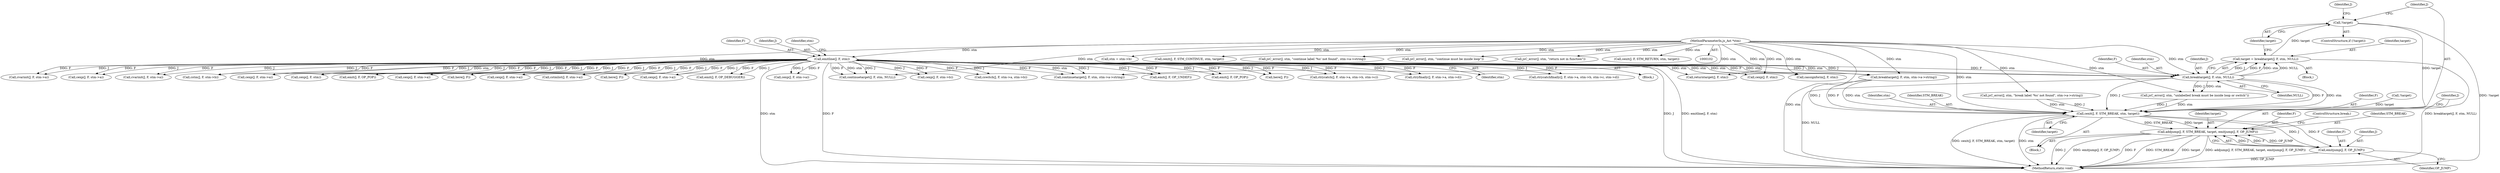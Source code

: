 digraph "0_ghostscript_5008105780c0b0182ea6eda83ad5598f225be3ee@pointer" {
"1000592" [label="(Call,!target)"];
"1000584" [label="(Call,target = breaktarget(J, F, stm, NULL))"];
"1000586" [label="(Call,breaktarget(J, F, stm, NULL))"];
"1000111" [label="(Call,emitline(J, F, stm))"];
"1000104" [label="(MethodParameterIn,js_Ast *stm)"];
"1000598" [label="(Call,cexit(J, F, STM_BREAK, stm, target))"];
"1000604" [label="(Call,addjump(J, F, STM_BREAK, target, emitjump(J, F, OP_JUMP)))"];
"1000609" [label="(Call,emitjump(J, F, OP_JUMP))"];
"1000561" [label="(Call,breaktarget(J, F, stm, stm->a->string))"];
"1000647" [label="(Call,continuetarget(J, F, stm, NULL))"];
"1000607" [label="(Identifier,STM_BREAK)"];
"1000513" [label="(Call,cstm(J, F, stm->b))"];
"1000600" [label="(Identifier,F)"];
"1000104" [label="(MethodParameterIn,js_Ast *stm)"];
"1000414" [label="(Call,cexp(J, F, stm->b))"];
"1000492" [label="(Call,cswitch(J, F, stm->a, stm->b))"];
"1000590" [label="(Identifier,NULL)"];
"1000588" [label="(Identifier,F)"];
"1000622" [label="(Call,continuetarget(J, F, stm, stm->a->string))"];
"1000687" [label="(Call,emit(J, F, OP_UNDEF))"];
"1000693" [label="(Call,returntarget(J, F, stm))"];
"1000584" [label="(Call,target = breaktarget(J, F, stm, NULL))"];
"1000583" [label="(Block,)"];
"1000819" [label="(Call,cexp(J, F, stm))"];
"1000815" [label="(Call,emit(J, F, OP_POP))"];
"1000611" [label="(Identifier,F)"];
"1000225" [label="(Call,here(J, F))"];
"1000779" [label="(Call,ctrycatch(J, F, stm->a, stm->b, stm->c))"];
"1000793" [label="(Call,ctryfinally(J, F, stm->a, stm->d))"];
"1000610" [label="(Identifier,J)"];
"1000589" [label="(Identifier,stm)"];
"1000114" [label="(Identifier,stm)"];
"1000113" [label="(Identifier,F)"];
"1000525" [label="(Call,stm = stm->b)"];
"1000604" [label="(Call,addjump(J, F, STM_BREAK, target, emitjump(J, F, OP_JUMP)))"];
"1000834" [label="(MethodReturn,static void)"];
"1000112" [label="(Identifier,J)"];
"1000763" [label="(Call,ctrycatchfinally(J, F, stm->a, stm->b, stm->c, stm->d))"];
"1000105" [label="(Block,)"];
"1000146" [label="(Call,cvarinit(J, F, stm->a))"];
"1000716" [label="(Call,cexp(J, F, stm->a))"];
"1000659" [label="(Call,cexit(J, F, STM_CONTINUE, stm, target))"];
"1000585" [label="(Identifier,target)"];
"1000314" [label="(Call,cvarinit(J, F, stm->a))"];
"1000608" [label="(Identifier,target)"];
"1000593" [label="(Identifier,target)"];
"1000598" [label="(Call,cexit(J, F, STM_BREAK, stm, target))"];
"1000634" [label="(Call,jsC_error(J, stm, \"continue label '%s' not found\", stm->a->string))"];
"1000199" [label="(Call,cexp(J, F, stm->a))"];
"1000603" [label="(Identifier,target)"];
"1000825" [label="(Call,cexp(J, F, stm))"];
"1000571" [label="(Call,!target)"];
"1000605" [label="(Identifier,J)"];
"1000111" [label="(Call,emitline(J, F, stm))"];
"1000609" [label="(Call,emitjump(J, F, OP_JUMP))"];
"1000586" [label="(Call,breaktarget(J, F, stm, NULL))"];
"1000655" [label="(Call,jsC_error(J, stm, \"continue must be inside loop\"))"];
"1000136" [label="(Call,emit(J, F, OP_POP))"];
"1000606" [label="(Identifier,F)"];
"1000573" [label="(Call,jsC_error(J, stm, \"break label '%s' not found\", stm->a->string))"];
"1000599" [label="(Identifier,J)"];
"1000591" [label="(ControlStructure,if (!target))"];
"1000119" [label="(Block,)"];
"1000159" [label="(Call,cexp(J, F, stm->a))"];
"1000264" [label="(Call,here(J, F))"];
"1000117" [label="(Identifier,stm)"];
"1000592" [label="(Call,!target)"];
"1000587" [label="(Identifier,J)"];
"1000680" [label="(Call,cexp(J, F, stm->a))"];
"1000123" [label="(Call,cstmlist(J, F, stm->a))"];
"1000700" [label="(Call,jsC_error(J, stm, \"return not in function\"))"];
"1000704" [label="(Call,cexit(J, F, STM_RETURN, stm, target))"];
"1000602" [label="(Identifier,stm)"];
"1000601" [label="(Identifier,STM_BREAK)"];
"1000595" [label="(Identifier,J)"];
"1000613" [label="(ControlStructure,break;)"];
"1000594" [label="(Call,jsC_error(J, stm, \"unlabelled break must be inside loop or switch\"))"];
"1000339" [label="(Call,here(J, F))"];
"1000327" [label="(Call,cexp(J, F, stm->a))"];
"1000612" [label="(Identifier,OP_JUMP)"];
"1000804" [label="(Call,emit(J, F, OP_DEBUGGER))"];
"1000728" [label="(Call,cexp(J, F, stm->a))"];
"1000440" [label="(Call,cassignforin(J, F, stm))"];
"1000592" -> "1000591"  [label="AST: "];
"1000592" -> "1000593"  [label="CFG: "];
"1000593" -> "1000592"  [label="AST: "];
"1000595" -> "1000592"  [label="CFG: "];
"1000599" -> "1000592"  [label="CFG: "];
"1000592" -> "1000834"  [label="DDG: !target"];
"1000584" -> "1000592"  [label="DDG: target"];
"1000592" -> "1000598"  [label="DDG: target"];
"1000584" -> "1000583"  [label="AST: "];
"1000584" -> "1000586"  [label="CFG: "];
"1000585" -> "1000584"  [label="AST: "];
"1000586" -> "1000584"  [label="AST: "];
"1000593" -> "1000584"  [label="CFG: "];
"1000584" -> "1000834"  [label="DDG: breaktarget(J, F, stm, NULL)"];
"1000586" -> "1000584"  [label="DDG: J"];
"1000586" -> "1000584"  [label="DDG: F"];
"1000586" -> "1000584"  [label="DDG: stm"];
"1000586" -> "1000584"  [label="DDG: NULL"];
"1000586" -> "1000590"  [label="CFG: "];
"1000587" -> "1000586"  [label="AST: "];
"1000588" -> "1000586"  [label="AST: "];
"1000589" -> "1000586"  [label="AST: "];
"1000590" -> "1000586"  [label="AST: "];
"1000586" -> "1000834"  [label="DDG: NULL"];
"1000111" -> "1000586"  [label="DDG: J"];
"1000111" -> "1000586"  [label="DDG: F"];
"1000111" -> "1000586"  [label="DDG: stm"];
"1000104" -> "1000586"  [label="DDG: stm"];
"1000586" -> "1000594"  [label="DDG: J"];
"1000586" -> "1000594"  [label="DDG: stm"];
"1000586" -> "1000598"  [label="DDG: J"];
"1000586" -> "1000598"  [label="DDG: F"];
"1000586" -> "1000598"  [label="DDG: stm"];
"1000111" -> "1000105"  [label="AST: "];
"1000111" -> "1000114"  [label="CFG: "];
"1000112" -> "1000111"  [label="AST: "];
"1000113" -> "1000111"  [label="AST: "];
"1000114" -> "1000111"  [label="AST: "];
"1000117" -> "1000111"  [label="CFG: "];
"1000111" -> "1000834"  [label="DDG: stm"];
"1000111" -> "1000834"  [label="DDG: J"];
"1000111" -> "1000834"  [label="DDG: F"];
"1000111" -> "1000834"  [label="DDG: emitline(J, F, stm)"];
"1000104" -> "1000111"  [label="DDG: stm"];
"1000111" -> "1000123"  [label="DDG: J"];
"1000111" -> "1000123"  [label="DDG: F"];
"1000111" -> "1000136"  [label="DDG: J"];
"1000111" -> "1000136"  [label="DDG: F"];
"1000111" -> "1000146"  [label="DDG: J"];
"1000111" -> "1000146"  [label="DDG: F"];
"1000111" -> "1000159"  [label="DDG: J"];
"1000111" -> "1000159"  [label="DDG: F"];
"1000111" -> "1000199"  [label="DDG: J"];
"1000111" -> "1000199"  [label="DDG: F"];
"1000111" -> "1000225"  [label="DDG: J"];
"1000111" -> "1000225"  [label="DDG: F"];
"1000111" -> "1000264"  [label="DDG: J"];
"1000111" -> "1000264"  [label="DDG: F"];
"1000111" -> "1000314"  [label="DDG: J"];
"1000111" -> "1000314"  [label="DDG: F"];
"1000111" -> "1000327"  [label="DDG: J"];
"1000111" -> "1000327"  [label="DDG: F"];
"1000111" -> "1000339"  [label="DDG: J"];
"1000111" -> "1000339"  [label="DDG: F"];
"1000111" -> "1000414"  [label="DDG: J"];
"1000111" -> "1000414"  [label="DDG: F"];
"1000111" -> "1000440"  [label="DDG: stm"];
"1000111" -> "1000492"  [label="DDG: J"];
"1000111" -> "1000492"  [label="DDG: F"];
"1000111" -> "1000513"  [label="DDG: J"];
"1000111" -> "1000513"  [label="DDG: F"];
"1000111" -> "1000561"  [label="DDG: J"];
"1000111" -> "1000561"  [label="DDG: F"];
"1000111" -> "1000561"  [label="DDG: stm"];
"1000111" -> "1000622"  [label="DDG: J"];
"1000111" -> "1000622"  [label="DDG: F"];
"1000111" -> "1000622"  [label="DDG: stm"];
"1000111" -> "1000647"  [label="DDG: J"];
"1000111" -> "1000647"  [label="DDG: F"];
"1000111" -> "1000647"  [label="DDG: stm"];
"1000111" -> "1000680"  [label="DDG: J"];
"1000111" -> "1000680"  [label="DDG: F"];
"1000111" -> "1000687"  [label="DDG: J"];
"1000111" -> "1000687"  [label="DDG: F"];
"1000111" -> "1000693"  [label="DDG: stm"];
"1000111" -> "1000716"  [label="DDG: J"];
"1000111" -> "1000716"  [label="DDG: F"];
"1000111" -> "1000728"  [label="DDG: J"];
"1000111" -> "1000728"  [label="DDG: F"];
"1000111" -> "1000763"  [label="DDG: J"];
"1000111" -> "1000763"  [label="DDG: F"];
"1000111" -> "1000779"  [label="DDG: J"];
"1000111" -> "1000779"  [label="DDG: F"];
"1000111" -> "1000793"  [label="DDG: J"];
"1000111" -> "1000793"  [label="DDG: F"];
"1000111" -> "1000804"  [label="DDG: J"];
"1000111" -> "1000804"  [label="DDG: F"];
"1000111" -> "1000815"  [label="DDG: J"];
"1000111" -> "1000815"  [label="DDG: F"];
"1000111" -> "1000819"  [label="DDG: stm"];
"1000111" -> "1000825"  [label="DDG: J"];
"1000111" -> "1000825"  [label="DDG: F"];
"1000111" -> "1000825"  [label="DDG: stm"];
"1000104" -> "1000102"  [label="AST: "];
"1000104" -> "1000834"  [label="DDG: stm"];
"1000104" -> "1000440"  [label="DDG: stm"];
"1000104" -> "1000525"  [label="DDG: stm"];
"1000104" -> "1000561"  [label="DDG: stm"];
"1000104" -> "1000573"  [label="DDG: stm"];
"1000104" -> "1000594"  [label="DDG: stm"];
"1000104" -> "1000598"  [label="DDG: stm"];
"1000104" -> "1000622"  [label="DDG: stm"];
"1000104" -> "1000634"  [label="DDG: stm"];
"1000104" -> "1000647"  [label="DDG: stm"];
"1000104" -> "1000655"  [label="DDG: stm"];
"1000104" -> "1000659"  [label="DDG: stm"];
"1000104" -> "1000693"  [label="DDG: stm"];
"1000104" -> "1000700"  [label="DDG: stm"];
"1000104" -> "1000704"  [label="DDG: stm"];
"1000104" -> "1000819"  [label="DDG: stm"];
"1000104" -> "1000825"  [label="DDG: stm"];
"1000598" -> "1000119"  [label="AST: "];
"1000598" -> "1000603"  [label="CFG: "];
"1000599" -> "1000598"  [label="AST: "];
"1000600" -> "1000598"  [label="AST: "];
"1000601" -> "1000598"  [label="AST: "];
"1000602" -> "1000598"  [label="AST: "];
"1000603" -> "1000598"  [label="AST: "];
"1000605" -> "1000598"  [label="CFG: "];
"1000598" -> "1000834"  [label="DDG: cexit(J, F, STM_BREAK, stm, target)"];
"1000598" -> "1000834"  [label="DDG: stm"];
"1000573" -> "1000598"  [label="DDG: J"];
"1000573" -> "1000598"  [label="DDG: stm"];
"1000561" -> "1000598"  [label="DDG: J"];
"1000561" -> "1000598"  [label="DDG: F"];
"1000561" -> "1000598"  [label="DDG: stm"];
"1000594" -> "1000598"  [label="DDG: J"];
"1000594" -> "1000598"  [label="DDG: stm"];
"1000571" -> "1000598"  [label="DDG: target"];
"1000598" -> "1000604"  [label="DDG: STM_BREAK"];
"1000598" -> "1000604"  [label="DDG: target"];
"1000598" -> "1000609"  [label="DDG: J"];
"1000598" -> "1000609"  [label="DDG: F"];
"1000604" -> "1000119"  [label="AST: "];
"1000604" -> "1000609"  [label="CFG: "];
"1000605" -> "1000604"  [label="AST: "];
"1000606" -> "1000604"  [label="AST: "];
"1000607" -> "1000604"  [label="AST: "];
"1000608" -> "1000604"  [label="AST: "];
"1000609" -> "1000604"  [label="AST: "];
"1000613" -> "1000604"  [label="CFG: "];
"1000604" -> "1000834"  [label="DDG: STM_BREAK"];
"1000604" -> "1000834"  [label="DDG: target"];
"1000604" -> "1000834"  [label="DDG: addjump(J, F, STM_BREAK, target, emitjump(J, F, OP_JUMP))"];
"1000604" -> "1000834"  [label="DDG: J"];
"1000604" -> "1000834"  [label="DDG: emitjump(J, F, OP_JUMP)"];
"1000604" -> "1000834"  [label="DDG: F"];
"1000609" -> "1000604"  [label="DDG: J"];
"1000609" -> "1000604"  [label="DDG: F"];
"1000609" -> "1000604"  [label="DDG: OP_JUMP"];
"1000609" -> "1000612"  [label="CFG: "];
"1000610" -> "1000609"  [label="AST: "];
"1000611" -> "1000609"  [label="AST: "];
"1000612" -> "1000609"  [label="AST: "];
"1000609" -> "1000834"  [label="DDG: OP_JUMP"];
}
